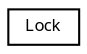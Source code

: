 digraph "Graphical Class Hierarchy"
{
  edge [fontname="Sans",fontsize="8",labelfontname="Sans",labelfontsize="8"];
  node [fontname="Sans",fontsize="8",shape=record];
  rankdir="LR";
  Node1 [label="Lock",height=0.2,width=0.4,color="black", fillcolor="white", style="filled",URL="$class_lock.html"];
}
